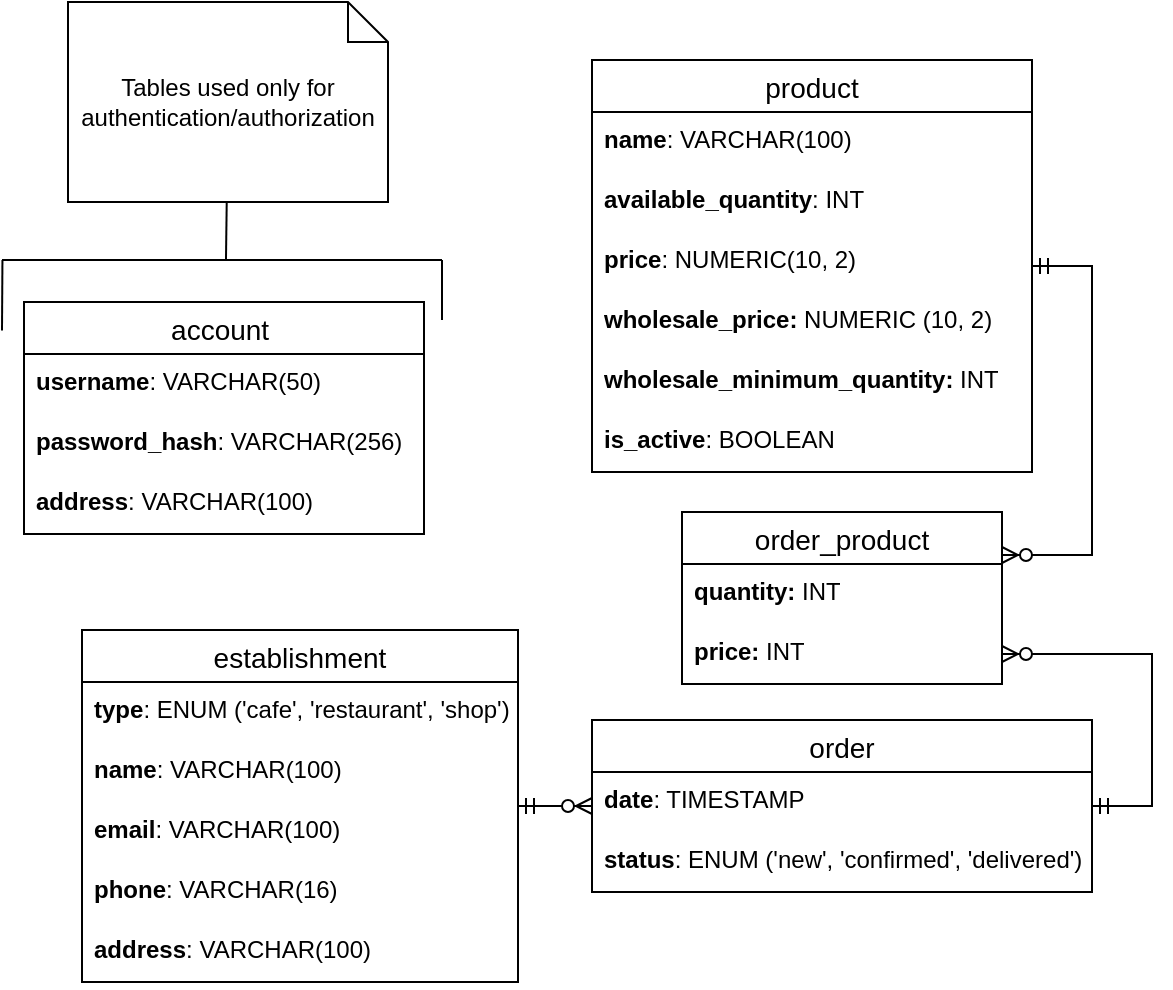 <mxfile version="28.2.3">
  <diagram name="Страница — 1" id="Mbz9Qpyyy2EFR9nrVoZ2">
    <mxGraphModel dx="2040" dy="652" grid="1" gridSize="10" guides="1" tooltips="1" connect="1" arrows="1" fold="1" page="1" pageScale="1" pageWidth="827" pageHeight="1169" math="0" shadow="0">
      <root>
        <mxCell id="0" />
        <mxCell id="1" parent="0" />
        <mxCell id="MQod6-LXG8U6oC--Rgh6-61" value="establishment" style="swimlane;fontStyle=0;childLayout=stackLayout;horizontal=1;startSize=26;horizontalStack=0;resizeParent=1;resizeParentMax=0;resizeLast=0;collapsible=1;marginBottom=0;align=center;fontSize=14;" parent="1" vertex="1">
          <mxGeometry x="-60" y="605" width="218" height="176" as="geometry" />
        </mxCell>
        <mxCell id="QiWtvqBnO781isX9a_6--3" value="type&lt;span style=&quot;font-weight: normal;&quot;&gt;: ENUM (&#39;cafe&#39;, &#39;restaurant&#39;, &#39;shop&#39;)&lt;/span&gt;" style="text;strokeColor=none;fillColor=none;spacingLeft=4;spacingRight=4;overflow=hidden;rotatable=0;points=[[0,0.5],[1,0.5]];portConstraint=eastwest;fontSize=12;whiteSpace=wrap;html=1;fontStyle=1" parent="MQod6-LXG8U6oC--Rgh6-61" vertex="1">
          <mxGeometry y="26" width="218" height="30" as="geometry" />
        </mxCell>
        <mxCell id="MQod6-LXG8U6oC--Rgh6-62" value="name&lt;span style=&quot;font-weight: normal;&quot;&gt;: VARCHAR(100)&lt;/span&gt;" style="text;strokeColor=none;fillColor=none;spacingLeft=4;spacingRight=4;overflow=hidden;rotatable=0;points=[[0,0.5],[1,0.5]];portConstraint=eastwest;fontSize=12;whiteSpace=wrap;html=1;fontStyle=1" parent="MQod6-LXG8U6oC--Rgh6-61" vertex="1">
          <mxGeometry y="56" width="218" height="30" as="geometry" />
        </mxCell>
        <mxCell id="MQod6-LXG8U6oC--Rgh6-64" value="email&lt;span style=&quot;font-weight: normal;&quot;&gt;: VARCHAR(100)&lt;/span&gt;&lt;div&gt;&lt;br&gt;&lt;/div&gt;" style="text;strokeColor=none;fillColor=none;spacingLeft=4;spacingRight=4;overflow=hidden;rotatable=0;points=[[0,0.5],[1,0.5]];portConstraint=eastwest;fontSize=12;whiteSpace=wrap;html=1;fontStyle=1" parent="MQod6-LXG8U6oC--Rgh6-61" vertex="1">
          <mxGeometry y="86" width="218" height="30" as="geometry" />
        </mxCell>
        <mxCell id="MQod6-LXG8U6oC--Rgh6-65" value="&lt;div&gt;phone&lt;span style=&quot;font-weight: normal;&quot;&gt;: VARCHAR(16)&lt;/span&gt;&lt;/div&gt;" style="text;strokeColor=none;fillColor=none;spacingLeft=4;spacingRight=4;overflow=hidden;rotatable=0;points=[[0,0.5],[1,0.5]];portConstraint=eastwest;fontSize=12;whiteSpace=wrap;html=1;fontStyle=1" parent="MQod6-LXG8U6oC--Rgh6-61" vertex="1">
          <mxGeometry y="116" width="218" height="30" as="geometry" />
        </mxCell>
        <mxCell id="MQod6-LXG8U6oC--Rgh6-66" value="&lt;div&gt;address&lt;span style=&quot;font-weight: normal;&quot;&gt;: VARCHAR(100)&lt;/span&gt;&lt;/div&gt;" style="text;strokeColor=none;fillColor=none;spacingLeft=4;spacingRight=4;overflow=hidden;rotatable=0;points=[[0,0.5],[1,0.5]];portConstraint=eastwest;fontSize=12;whiteSpace=wrap;html=1;fontStyle=1" parent="MQod6-LXG8U6oC--Rgh6-61" vertex="1">
          <mxGeometry y="146" width="218" height="30" as="geometry" />
        </mxCell>
        <mxCell id="MQod6-LXG8U6oC--Rgh6-67" value="product" style="swimlane;fontStyle=0;childLayout=stackLayout;horizontal=1;startSize=26;horizontalStack=0;resizeParent=1;resizeParentMax=0;resizeLast=0;collapsible=1;marginBottom=0;align=center;fontSize=14;" parent="1" vertex="1">
          <mxGeometry x="195" y="320" width="220" height="206" as="geometry" />
        </mxCell>
        <mxCell id="MQod6-LXG8U6oC--Rgh6-69" value="&lt;b&gt;name&lt;/b&gt;: VARCHAR(100)&amp;nbsp;" style="text;strokeColor=none;fillColor=none;spacingLeft=4;spacingRight=4;overflow=hidden;rotatable=0;points=[[0,0.5],[1,0.5]];portConstraint=eastwest;fontSize=12;whiteSpace=wrap;html=1;" parent="MQod6-LXG8U6oC--Rgh6-67" vertex="1">
          <mxGeometry y="26" width="220" height="30" as="geometry" />
        </mxCell>
        <mxCell id="MQod6-LXG8U6oC--Rgh6-68" value="&lt;b&gt;available_quantity&lt;/b&gt;: INT" style="text;strokeColor=none;fillColor=none;spacingLeft=4;spacingRight=4;overflow=hidden;rotatable=0;points=[[0,0.5],[1,0.5]];portConstraint=eastwest;fontSize=12;whiteSpace=wrap;html=1;" parent="MQod6-LXG8U6oC--Rgh6-67" vertex="1">
          <mxGeometry y="56" width="220" height="30" as="geometry" />
        </mxCell>
        <mxCell id="MQod6-LXG8U6oC--Rgh6-70" value="&lt;div&gt;&lt;b&gt;price&lt;/b&gt;: NUMERIC(10, 2)&amp;nbsp;&lt;/div&gt;" style="text;strokeColor=none;fillColor=none;spacingLeft=4;spacingRight=4;overflow=hidden;rotatable=0;points=[[0,0.5],[1,0.5]];portConstraint=eastwest;fontSize=12;whiteSpace=wrap;html=1;" parent="MQod6-LXG8U6oC--Rgh6-67" vertex="1">
          <mxGeometry y="86" width="220" height="30" as="geometry" />
        </mxCell>
        <mxCell id="MQod6-LXG8U6oC--Rgh6-71" value="&lt;b&gt;wholesale_price:&lt;/b&gt; NUMERIC (10, 2)" style="text;strokeColor=none;fillColor=none;spacingLeft=4;spacingRight=4;overflow=hidden;rotatable=0;points=[[0,0.5],[1,0.5]];portConstraint=eastwest;fontSize=12;whiteSpace=wrap;html=1;" parent="MQod6-LXG8U6oC--Rgh6-67" vertex="1">
          <mxGeometry y="116" width="220" height="30" as="geometry" />
        </mxCell>
        <mxCell id="QiWtvqBnO781isX9a_6--2" value="&lt;b&gt;wholesale_minimum_quantity: &lt;/b&gt;INT" style="text;strokeColor=none;fillColor=none;spacingLeft=4;spacingRight=4;overflow=hidden;rotatable=0;points=[[0,0.5],[1,0.5]];portConstraint=eastwest;fontSize=12;whiteSpace=wrap;html=1;" parent="MQod6-LXG8U6oC--Rgh6-67" vertex="1">
          <mxGeometry y="146" width="220" height="30" as="geometry" />
        </mxCell>
        <mxCell id="MQod6-LXG8U6oC--Rgh6-73" value="&lt;b&gt;is_active&lt;/b&gt;: BOOLEAN" style="text;strokeColor=none;fillColor=none;spacingLeft=4;spacingRight=4;overflow=hidden;rotatable=0;points=[[0,0.5],[1,0.5]];portConstraint=eastwest;fontSize=12;whiteSpace=wrap;html=1;" parent="MQod6-LXG8U6oC--Rgh6-67" vertex="1">
          <mxGeometry y="176" width="220" height="30" as="geometry" />
        </mxCell>
        <mxCell id="MQod6-LXG8U6oC--Rgh6-74" value="order" style="swimlane;fontStyle=0;childLayout=stackLayout;horizontal=1;startSize=26;horizontalStack=0;resizeParent=1;resizeParentMax=0;resizeLast=0;collapsible=1;marginBottom=0;align=center;fontSize=14;" parent="1" vertex="1">
          <mxGeometry x="195" y="650" width="250" height="86" as="geometry" />
        </mxCell>
        <mxCell id="MQod6-LXG8U6oC--Rgh6-87" value="date&lt;span style=&quot;font-weight: normal;&quot;&gt;: TIMESTAMP&lt;/span&gt;" style="text;strokeColor=none;fillColor=none;spacingLeft=4;spacingRight=4;overflow=hidden;rotatable=0;points=[[0,0.5],[1,0.5]];portConstraint=eastwest;fontSize=12;whiteSpace=wrap;html=1;fontStyle=1" parent="MQod6-LXG8U6oC--Rgh6-74" vertex="1">
          <mxGeometry y="26" width="250" height="30" as="geometry" />
        </mxCell>
        <mxCell id="MQod6-LXG8U6oC--Rgh6-86" value="status&lt;span style=&quot;font-weight: normal;&quot;&gt;: ENUM (&#39;new&#39;, &#39;confirmed&#39;, &#39;delivered&#39;)&lt;/span&gt;" style="text;strokeColor=none;fillColor=none;spacingLeft=4;spacingRight=4;overflow=hidden;rotatable=0;points=[[0,0.5],[1,0.5]];portConstraint=eastwest;fontSize=12;whiteSpace=wrap;html=1;fontStyle=1" parent="MQod6-LXG8U6oC--Rgh6-74" vertex="1">
          <mxGeometry y="56" width="250" height="30" as="geometry" />
        </mxCell>
        <mxCell id="MQod6-LXG8U6oC--Rgh6-80" value="order_product" style="swimlane;fontStyle=0;childLayout=stackLayout;horizontal=1;startSize=26;horizontalStack=0;resizeParent=1;resizeParentMax=0;resizeLast=0;collapsible=1;marginBottom=0;align=center;fontSize=14;" parent="1" vertex="1">
          <mxGeometry x="240" y="546" width="160" height="86" as="geometry" />
        </mxCell>
        <mxCell id="MQod6-LXG8U6oC--Rgh6-81" value="quantity: &lt;span style=&quot;font-weight: normal;&quot;&gt;INT&lt;/span&gt;" style="text;strokeColor=none;fillColor=none;spacingLeft=4;spacingRight=4;overflow=hidden;rotatable=0;points=[[0,0.5],[1,0.5]];portConstraint=eastwest;fontSize=12;whiteSpace=wrap;html=1;fontStyle=1" parent="MQod6-LXG8U6oC--Rgh6-80" vertex="1">
          <mxGeometry y="26" width="160" height="30" as="geometry" />
        </mxCell>
        <mxCell id="Gh7_oBBOyWDQd8LxYg9G-1" value="price: &lt;span style=&quot;font-weight: normal;&quot;&gt;INT&lt;/span&gt;" style="text;strokeColor=none;fillColor=none;spacingLeft=4;spacingRight=4;overflow=hidden;rotatable=0;points=[[0,0.5],[1,0.5]];portConstraint=eastwest;fontSize=12;whiteSpace=wrap;html=1;fontStyle=1" vertex="1" parent="MQod6-LXG8U6oC--Rgh6-80">
          <mxGeometry y="56" width="160" height="30" as="geometry" />
        </mxCell>
        <mxCell id="MQod6-LXG8U6oC--Rgh6-101" value="" style="edgeStyle=entityRelationEdgeStyle;fontSize=12;html=1;endArrow=ERzeroToMany;startArrow=ERmandOne;rounded=0;entryX=1;entryY=0.25;entryDx=0;entryDy=0;" parent="1" source="MQod6-LXG8U6oC--Rgh6-67" target="MQod6-LXG8U6oC--Rgh6-80" edge="1">
          <mxGeometry width="100" height="100" relative="1" as="geometry">
            <mxPoint x="210" y="660" as="sourcePoint" />
            <mxPoint x="310" y="560" as="targetPoint" />
            <Array as="points">
              <mxPoint x="490" y="530" />
              <mxPoint x="490" y="510" />
              <mxPoint x="470" y="510" />
            </Array>
          </mxGeometry>
        </mxCell>
        <mxCell id="MQod6-LXG8U6oC--Rgh6-102" value="" style="edgeStyle=entityRelationEdgeStyle;fontSize=12;html=1;endArrow=ERzeroToMany;startArrow=ERmandOne;rounded=0;entryX=1;entryY=0.5;entryDx=0;entryDy=0;" parent="1" source="MQod6-LXG8U6oC--Rgh6-74" target="Gh7_oBBOyWDQd8LxYg9G-1" edge="1">
          <mxGeometry width="100" height="100" relative="1" as="geometry">
            <mxPoint x="600" y="710" as="sourcePoint" />
            <mxPoint x="530" y="640" as="targetPoint" />
            <Array as="points">
              <mxPoint x="480" y="620" />
              <mxPoint x="480" y="620" />
              <mxPoint x="440" y="620" />
              <mxPoint x="440" y="610" />
              <mxPoint x="440" y="620" />
              <mxPoint x="430" y="610" />
              <mxPoint x="480" y="630" />
              <mxPoint x="480" y="640" />
            </Array>
          </mxGeometry>
        </mxCell>
        <mxCell id="MQod6-LXG8U6oC--Rgh6-104" value="" style="edgeStyle=entityRelationEdgeStyle;fontSize=12;html=1;endArrow=ERzeroToMany;startArrow=ERmandOne;rounded=0;" parent="1" source="MQod6-LXG8U6oC--Rgh6-61" target="MQod6-LXG8U6oC--Rgh6-74" edge="1">
          <mxGeometry width="100" height="100" relative="1" as="geometry">
            <mxPoint x="130" y="730" as="sourcePoint" />
            <mxPoint x="230" y="630" as="targetPoint" />
          </mxGeometry>
        </mxCell>
        <mxCell id="MQod6-LXG8U6oC--Rgh6-106" value="account " style="swimlane;fontStyle=0;childLayout=stackLayout;horizontal=1;startSize=26;horizontalStack=0;resizeParent=1;resizeParentMax=0;resizeLast=0;collapsible=1;marginBottom=0;align=center;fontSize=14;" parent="1" vertex="1">
          <mxGeometry x="-89" y="441" width="200" height="116" as="geometry" />
        </mxCell>
        <mxCell id="MQod6-LXG8U6oC--Rgh6-107" value="username&lt;span style=&quot;font-weight: normal;&quot;&gt;: VARCHAR(50)&lt;/span&gt;" style="text;strokeColor=none;fillColor=none;spacingLeft=4;spacingRight=4;overflow=hidden;rotatable=0;points=[[0,0.5],[1,0.5]];portConstraint=eastwest;fontSize=12;whiteSpace=wrap;html=1;fontStyle=1" parent="MQod6-LXG8U6oC--Rgh6-106" vertex="1">
          <mxGeometry y="26" width="200" height="30" as="geometry" />
        </mxCell>
        <mxCell id="MQod6-LXG8U6oC--Rgh6-109" value="&lt;div&gt;password_hash&lt;span style=&quot;font-weight: normal;&quot;&gt;: VARCHAR(256)&lt;/span&gt;&lt;/div&gt;" style="text;strokeColor=none;fillColor=none;spacingLeft=4;spacingRight=4;overflow=hidden;rotatable=0;points=[[0,0.5],[1,0.5]];portConstraint=eastwest;fontSize=12;whiteSpace=wrap;html=1;fontStyle=1" parent="MQod6-LXG8U6oC--Rgh6-106" vertex="1">
          <mxGeometry y="56" width="200" height="30" as="geometry" />
        </mxCell>
        <mxCell id="MQod6-LXG8U6oC--Rgh6-110" value="&lt;div&gt;address&lt;span style=&quot;font-weight: normal;&quot;&gt;: VARCHAR(100)&lt;/span&gt;&lt;/div&gt;" style="text;strokeColor=none;fillColor=none;spacingLeft=4;spacingRight=4;overflow=hidden;rotatable=0;points=[[0,0.5],[1,0.5]];portConstraint=eastwest;fontSize=12;whiteSpace=wrap;html=1;fontStyle=1" parent="MQod6-LXG8U6oC--Rgh6-106" vertex="1">
          <mxGeometry y="86" width="200" height="30" as="geometry" />
        </mxCell>
        <mxCell id="MQod6-LXG8U6oC--Rgh6-116" value="Tables used only for authentication/authorization" style="shape=note;size=20;whiteSpace=wrap;html=1;" parent="1" vertex="1">
          <mxGeometry x="-67" y="291" width="160" height="100" as="geometry" />
        </mxCell>
        <mxCell id="MQod6-LXG8U6oC--Rgh6-118" value="" style="endArrow=none;html=1;rounded=0;entryX=0.509;entryY=0.554;entryDx=0;entryDy=0;entryPerimeter=0;" parent="1" source="MQod6-LXG8U6oC--Rgh6-116" target="MQod6-LXG8U6oC--Rgh6-119" edge="1">
          <mxGeometry relative="1" as="geometry">
            <mxPoint x="30" y="411" as="sourcePoint" />
            <mxPoint x="30" y="421" as="targetPoint" />
          </mxGeometry>
        </mxCell>
        <mxCell id="MQod6-LXG8U6oC--Rgh6-119" value="" style="line;strokeWidth=1;rotatable=0;dashed=0;labelPosition=right;align=left;verticalAlign=middle;spacingTop=0;spacingLeft=6;points=[];portConstraint=eastwest;" parent="1" vertex="1">
          <mxGeometry x="-100" y="415" width="220" height="10" as="geometry" />
        </mxCell>
        <mxCell id="MQod6-LXG8U6oC--Rgh6-121" value="" style="endArrow=none;html=1;rounded=0;entryX=0.001;entryY=0.5;entryDx=0;entryDy=0;entryPerimeter=0;" parent="1" target="MQod6-LXG8U6oC--Rgh6-119" edge="1">
          <mxGeometry relative="1" as="geometry">
            <mxPoint x="-100" y="455.22" as="sourcePoint" />
            <mxPoint x="-99.75" y="425" as="targetPoint" />
          </mxGeometry>
        </mxCell>
        <mxCell id="MQod6-LXG8U6oC--Rgh6-122" value="" style="endArrow=none;html=1;rounded=0;" parent="1" edge="1">
          <mxGeometry relative="1" as="geometry">
            <mxPoint x="120" y="450" as="sourcePoint" />
            <mxPoint x="120" y="420" as="targetPoint" />
          </mxGeometry>
        </mxCell>
      </root>
    </mxGraphModel>
  </diagram>
</mxfile>
